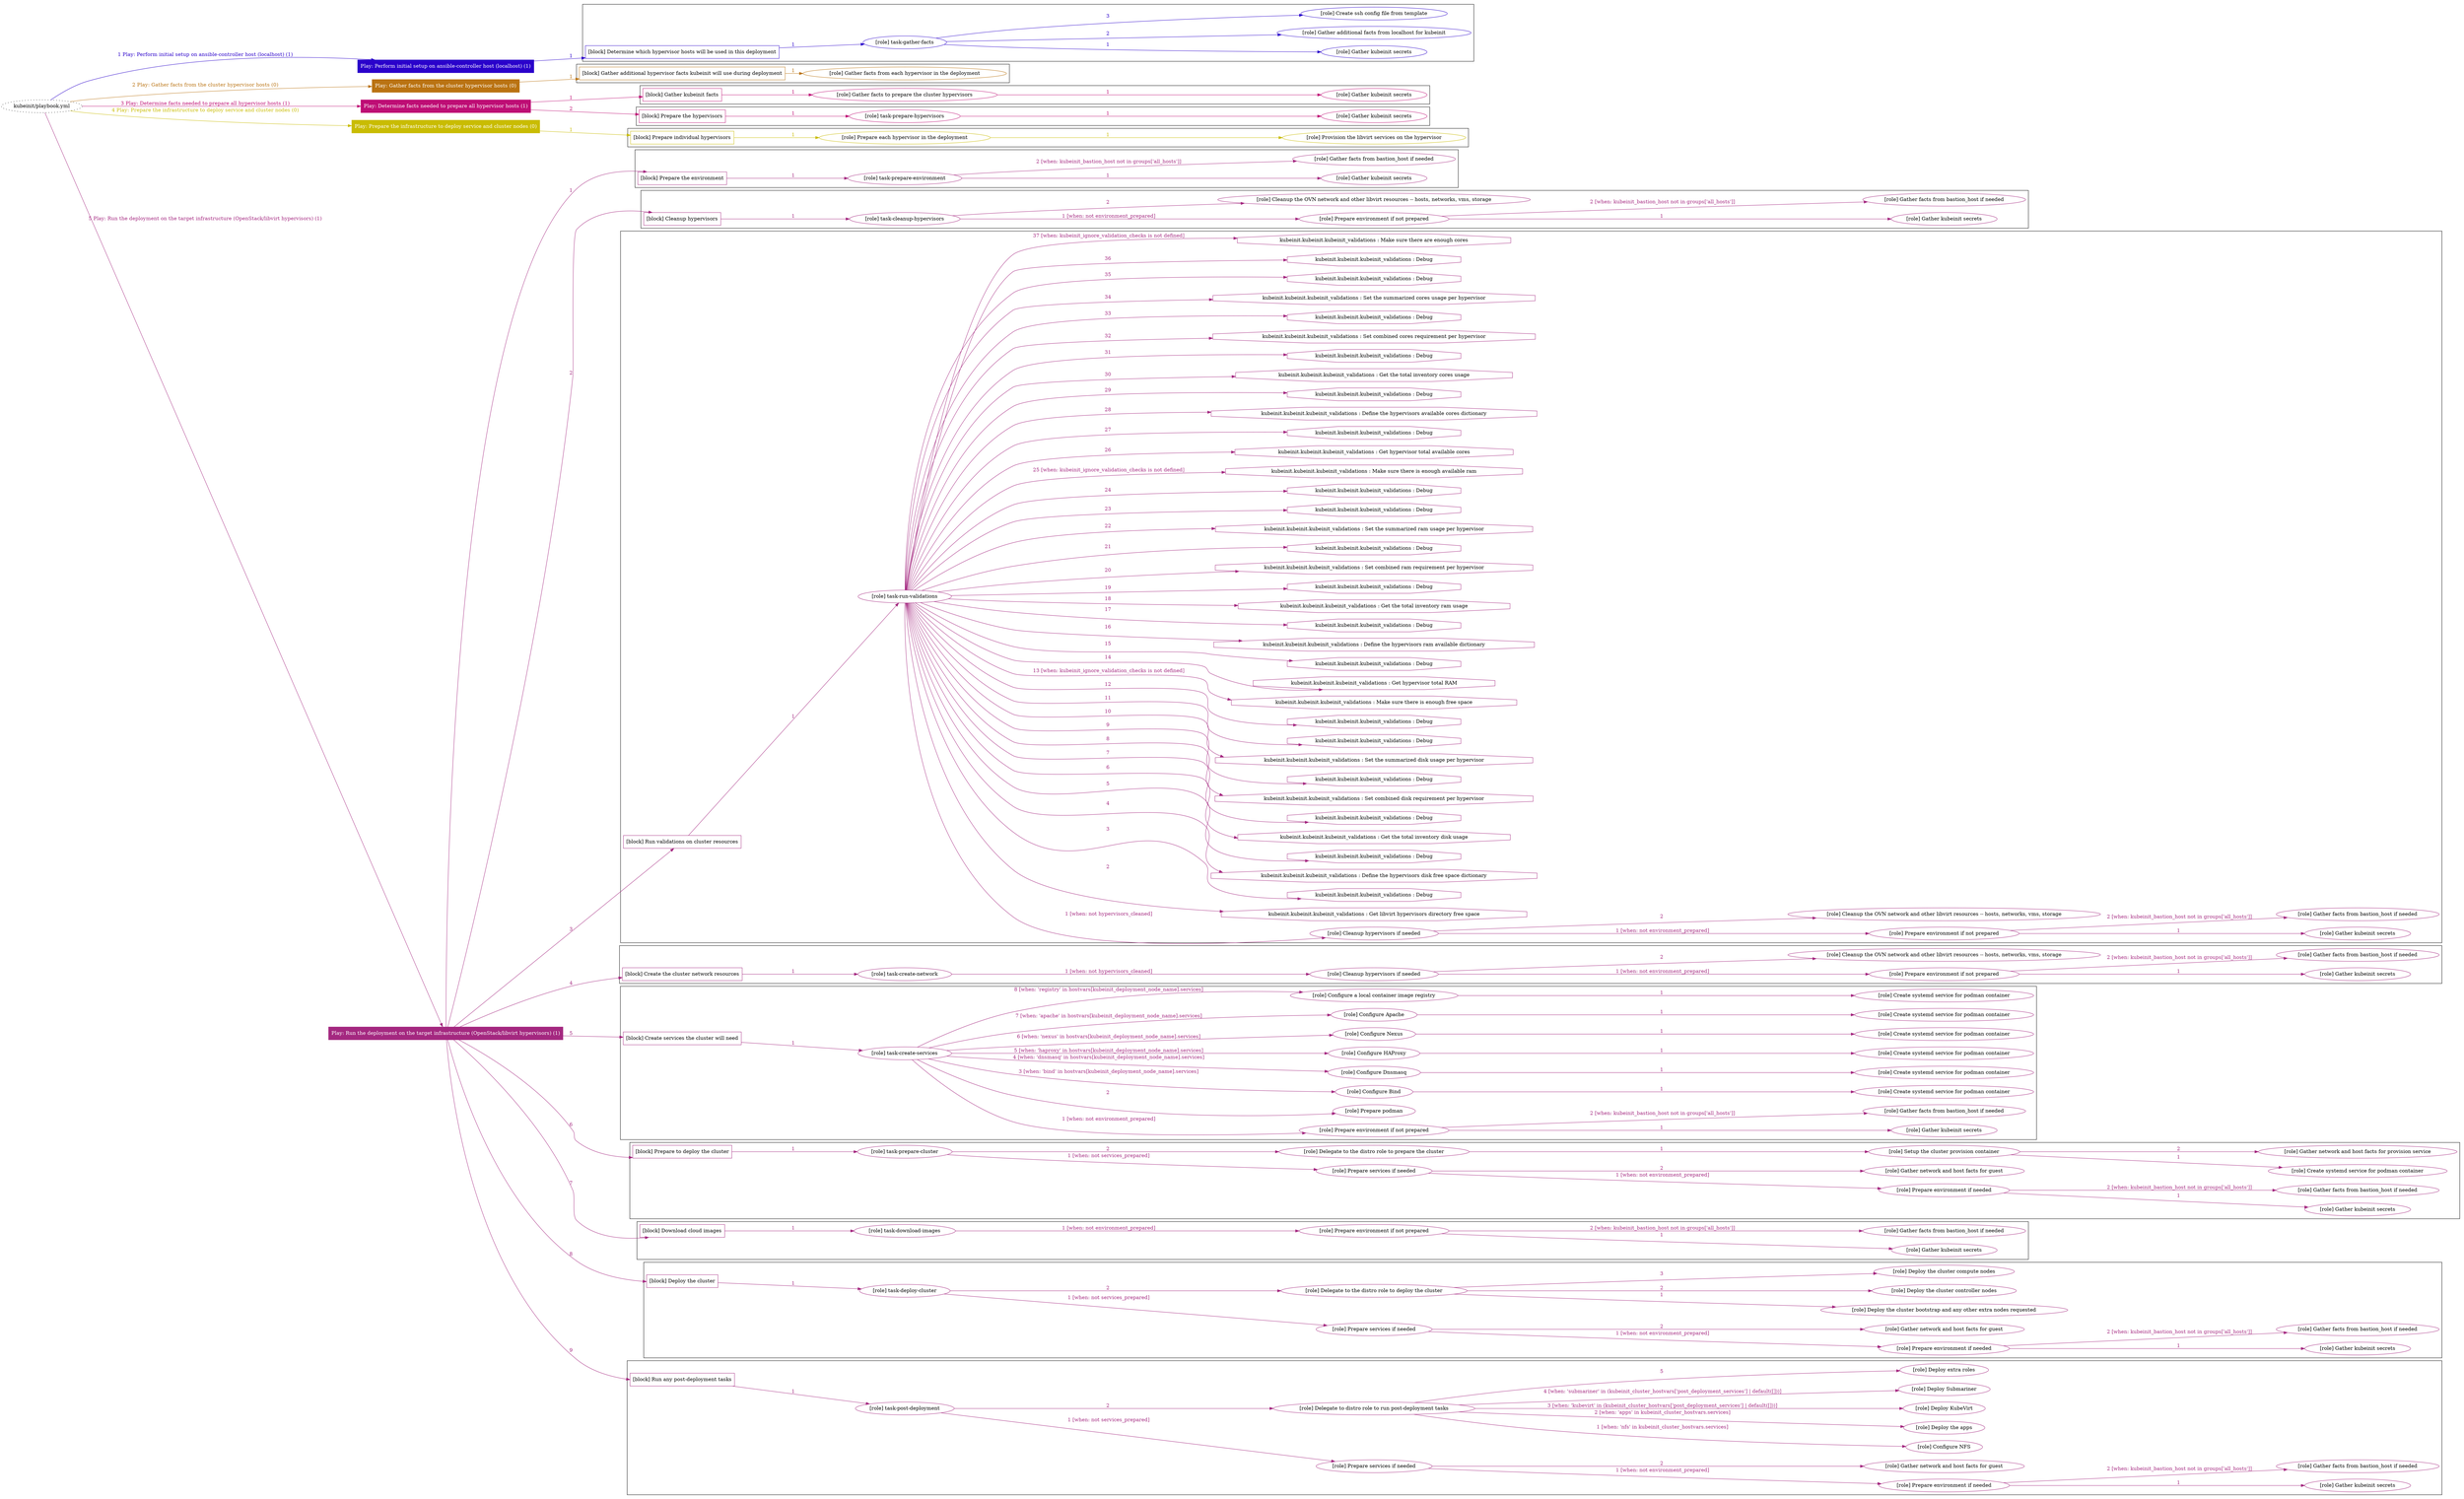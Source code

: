 digraph {
	graph [concentrate=true ordering=in rankdir=LR ratio=fill]
	edge [esep=5 sep=10]
	"kubeinit/playbook.yml" [URL="/home/runner/work/kubeinit/kubeinit/kubeinit/playbook.yml" id=playbook_475530a4 style=dotted]
	"kubeinit/playbook.yml" -> play_f5f027dd [label="1 Play: Perform initial setup on ansible-controller host (localhost) (1)" color="#2a01cb" fontcolor="#2a01cb" id=edge_play_f5f027dd labeltooltip="1 Play: Perform initial setup on ansible-controller host (localhost) (1)" tooltip="1 Play: Perform initial setup on ansible-controller host (localhost) (1)"]
	subgraph "Play: Perform initial setup on ansible-controller host (localhost) (1)" {
		play_f5f027dd [label="Play: Perform initial setup on ansible-controller host (localhost) (1)" URL="/home/runner/work/kubeinit/kubeinit/kubeinit/playbook.yml" color="#2a01cb" fontcolor="#ffffff" id=play_f5f027dd shape=box style=filled tooltip=localhost]
		play_f5f027dd -> block_0cfecca9 [label=1 color="#2a01cb" fontcolor="#2a01cb" id=edge_block_0cfecca9 labeltooltip=1 tooltip=1]
		subgraph cluster_block_0cfecca9 {
			block_0cfecca9 [label="[block] Determine which hypervisor hosts will be used in this deployment" URL="/home/runner/work/kubeinit/kubeinit/kubeinit/playbook.yml" color="#2a01cb" id=block_0cfecca9 labeltooltip="Determine which hypervisor hosts will be used in this deployment" shape=box tooltip="Determine which hypervisor hosts will be used in this deployment"]
			block_0cfecca9 -> role_c14ee2c4 [label="1 " color="#2a01cb" fontcolor="#2a01cb" id=edge_role_c14ee2c4 labeltooltip="1 " tooltip="1 "]
			subgraph "task-gather-facts" {
				role_c14ee2c4 [label="[role] task-gather-facts" URL="/home/runner/work/kubeinit/kubeinit/kubeinit/playbook.yml" color="#2a01cb" id=role_c14ee2c4 tooltip="task-gather-facts"]
				role_c14ee2c4 -> role_c7492cd0 [label="1 " color="#2a01cb" fontcolor="#2a01cb" id=edge_role_c7492cd0 labeltooltip="1 " tooltip="1 "]
				subgraph "Gather kubeinit secrets" {
					role_c7492cd0 [label="[role] Gather kubeinit secrets" URL="/home/runner/.ansible/collections/ansible_collections/kubeinit/kubeinit/roles/kubeinit_prepare/tasks/build_hypervisors_group.yml" color="#2a01cb" id=role_c7492cd0 tooltip="Gather kubeinit secrets"]
				}
				role_c14ee2c4 -> role_8912bbbb [label="2 " color="#2a01cb" fontcolor="#2a01cb" id=edge_role_8912bbbb labeltooltip="2 " tooltip="2 "]
				subgraph "Gather additional facts from localhost for kubeinit" {
					role_8912bbbb [label="[role] Gather additional facts from localhost for kubeinit" URL="/home/runner/.ansible/collections/ansible_collections/kubeinit/kubeinit/roles/kubeinit_prepare/tasks/build_hypervisors_group.yml" color="#2a01cb" id=role_8912bbbb tooltip="Gather additional facts from localhost for kubeinit"]
				}
				role_c14ee2c4 -> role_2a782912 [label="3 " color="#2a01cb" fontcolor="#2a01cb" id=edge_role_2a782912 labeltooltip="3 " tooltip="3 "]
				subgraph "Create ssh config file from template" {
					role_2a782912 [label="[role] Create ssh config file from template" URL="/home/runner/.ansible/collections/ansible_collections/kubeinit/kubeinit/roles/kubeinit_prepare/tasks/build_hypervisors_group.yml" color="#2a01cb" id=role_2a782912 tooltip="Create ssh config file from template"]
				}
			}
		}
	}
	"kubeinit/playbook.yml" -> play_1f0fdb8a [label="2 Play: Gather facts from the cluster hypervisor hosts (0)" color="#ba7312" fontcolor="#ba7312" id=edge_play_1f0fdb8a labeltooltip="2 Play: Gather facts from the cluster hypervisor hosts (0)" tooltip="2 Play: Gather facts from the cluster hypervisor hosts (0)"]
	subgraph "Play: Gather facts from the cluster hypervisor hosts (0)" {
		play_1f0fdb8a [label="Play: Gather facts from the cluster hypervisor hosts (0)" URL="/home/runner/work/kubeinit/kubeinit/kubeinit/playbook.yml" color="#ba7312" fontcolor="#ffffff" id=play_1f0fdb8a shape=box style=filled tooltip="Play: Gather facts from the cluster hypervisor hosts (0)"]
		play_1f0fdb8a -> block_da588570 [label=1 color="#ba7312" fontcolor="#ba7312" id=edge_block_da588570 labeltooltip=1 tooltip=1]
		subgraph cluster_block_da588570 {
			block_da588570 [label="[block] Gather additional hypervisor facts kubeinit will use during deployment" URL="/home/runner/work/kubeinit/kubeinit/kubeinit/playbook.yml" color="#ba7312" id=block_da588570 labeltooltip="Gather additional hypervisor facts kubeinit will use during deployment" shape=box tooltip="Gather additional hypervisor facts kubeinit will use during deployment"]
			block_da588570 -> role_1e561b86 [label="1 " color="#ba7312" fontcolor="#ba7312" id=edge_role_1e561b86 labeltooltip="1 " tooltip="1 "]
			subgraph "Gather facts from each hypervisor in the deployment" {
				role_1e561b86 [label="[role] Gather facts from each hypervisor in the deployment" URL="/home/runner/work/kubeinit/kubeinit/kubeinit/playbook.yml" color="#ba7312" id=role_1e561b86 tooltip="Gather facts from each hypervisor in the deployment"]
			}
		}
	}
	"kubeinit/playbook.yml" -> play_d90f0e8f [label="3 Play: Determine facts needed to prepare all hypervisor hosts (1)" color="#be0e75" fontcolor="#be0e75" id=edge_play_d90f0e8f labeltooltip="3 Play: Determine facts needed to prepare all hypervisor hosts (1)" tooltip="3 Play: Determine facts needed to prepare all hypervisor hosts (1)"]
	subgraph "Play: Determine facts needed to prepare all hypervisor hosts (1)" {
		play_d90f0e8f [label="Play: Determine facts needed to prepare all hypervisor hosts (1)" URL="/home/runner/work/kubeinit/kubeinit/kubeinit/playbook.yml" color="#be0e75" fontcolor="#ffffff" id=play_d90f0e8f shape=box style=filled tooltip=localhost]
		play_d90f0e8f -> block_6c5c4211 [label=1 color="#be0e75" fontcolor="#be0e75" id=edge_block_6c5c4211 labeltooltip=1 tooltip=1]
		subgraph cluster_block_6c5c4211 {
			block_6c5c4211 [label="[block] Gather kubeinit facts" URL="/home/runner/work/kubeinit/kubeinit/kubeinit/playbook.yml" color="#be0e75" id=block_6c5c4211 labeltooltip="Gather kubeinit facts" shape=box tooltip="Gather kubeinit facts"]
			block_6c5c4211 -> role_fec03e70 [label="1 " color="#be0e75" fontcolor="#be0e75" id=edge_role_fec03e70 labeltooltip="1 " tooltip="1 "]
			subgraph "Gather facts to prepare the cluster hypervisors" {
				role_fec03e70 [label="[role] Gather facts to prepare the cluster hypervisors" URL="/home/runner/work/kubeinit/kubeinit/kubeinit/playbook.yml" color="#be0e75" id=role_fec03e70 tooltip="Gather facts to prepare the cluster hypervisors"]
				role_fec03e70 -> role_0e5e9cdb [label="1 " color="#be0e75" fontcolor="#be0e75" id=edge_role_0e5e9cdb labeltooltip="1 " tooltip="1 "]
				subgraph "Gather kubeinit secrets" {
					role_0e5e9cdb [label="[role] Gather kubeinit secrets" URL="/home/runner/.ansible/collections/ansible_collections/kubeinit/kubeinit/roles/kubeinit_prepare/tasks/gather_kubeinit_facts.yml" color="#be0e75" id=role_0e5e9cdb tooltip="Gather kubeinit secrets"]
				}
			}
		}
		play_d90f0e8f -> block_7e8a3c1e [label=2 color="#be0e75" fontcolor="#be0e75" id=edge_block_7e8a3c1e labeltooltip=2 tooltip=2]
		subgraph cluster_block_7e8a3c1e {
			block_7e8a3c1e [label="[block] Prepare the hypervisors" URL="/home/runner/work/kubeinit/kubeinit/kubeinit/playbook.yml" color="#be0e75" id=block_7e8a3c1e labeltooltip="Prepare the hypervisors" shape=box tooltip="Prepare the hypervisors"]
			block_7e8a3c1e -> role_598635c0 [label="1 " color="#be0e75" fontcolor="#be0e75" id=edge_role_598635c0 labeltooltip="1 " tooltip="1 "]
			subgraph "task-prepare-hypervisors" {
				role_598635c0 [label="[role] task-prepare-hypervisors" URL="/home/runner/work/kubeinit/kubeinit/kubeinit/playbook.yml" color="#be0e75" id=role_598635c0 tooltip="task-prepare-hypervisors"]
				role_598635c0 -> role_215734f7 [label="1 " color="#be0e75" fontcolor="#be0e75" id=edge_role_215734f7 labeltooltip="1 " tooltip="1 "]
				subgraph "Gather kubeinit secrets" {
					role_215734f7 [label="[role] Gather kubeinit secrets" URL="/home/runner/.ansible/collections/ansible_collections/kubeinit/kubeinit/roles/kubeinit_prepare/tasks/gather_kubeinit_facts.yml" color="#be0e75" id=role_215734f7 tooltip="Gather kubeinit secrets"]
				}
			}
		}
	}
	"kubeinit/playbook.yml" -> play_932ccb3c [label="4 Play: Prepare the infrastructure to deploy service and cluster nodes (0)" color="#c9bc03" fontcolor="#c9bc03" id=edge_play_932ccb3c labeltooltip="4 Play: Prepare the infrastructure to deploy service and cluster nodes (0)" tooltip="4 Play: Prepare the infrastructure to deploy service and cluster nodes (0)"]
	subgraph "Play: Prepare the infrastructure to deploy service and cluster nodes (0)" {
		play_932ccb3c [label="Play: Prepare the infrastructure to deploy service and cluster nodes (0)" URL="/home/runner/work/kubeinit/kubeinit/kubeinit/playbook.yml" color="#c9bc03" fontcolor="#ffffff" id=play_932ccb3c shape=box style=filled tooltip="Play: Prepare the infrastructure to deploy service and cluster nodes (0)"]
		play_932ccb3c -> block_3ac30ee3 [label=1 color="#c9bc03" fontcolor="#c9bc03" id=edge_block_3ac30ee3 labeltooltip=1 tooltip=1]
		subgraph cluster_block_3ac30ee3 {
			block_3ac30ee3 [label="[block] Prepare individual hypervisors" URL="/home/runner/work/kubeinit/kubeinit/kubeinit/playbook.yml" color="#c9bc03" id=block_3ac30ee3 labeltooltip="Prepare individual hypervisors" shape=box tooltip="Prepare individual hypervisors"]
			block_3ac30ee3 -> role_993378ed [label="1 " color="#c9bc03" fontcolor="#c9bc03" id=edge_role_993378ed labeltooltip="1 " tooltip="1 "]
			subgraph "Prepare each hypervisor in the deployment" {
				role_993378ed [label="[role] Prepare each hypervisor in the deployment" URL="/home/runner/work/kubeinit/kubeinit/kubeinit/playbook.yml" color="#c9bc03" id=role_993378ed tooltip="Prepare each hypervisor in the deployment"]
				role_993378ed -> role_4e08a11d [label="1 " color="#c9bc03" fontcolor="#c9bc03" id=edge_role_4e08a11d labeltooltip="1 " tooltip="1 "]
				subgraph "Provision the libvirt services on the hypervisor" {
					role_4e08a11d [label="[role] Provision the libvirt services on the hypervisor" URL="/home/runner/.ansible/collections/ansible_collections/kubeinit/kubeinit/roles/kubeinit_prepare/tasks/prepare_hypervisor.yml" color="#c9bc03" id=role_4e08a11d tooltip="Provision the libvirt services on the hypervisor"]
				}
			}
		}
	}
	"kubeinit/playbook.yml" -> play_3549000b [label="5 Play: Run the deployment on the target infrastructure (OpenStack/libvirt hypervisors) (1)" color="#a42880" fontcolor="#a42880" id=edge_play_3549000b labeltooltip="5 Play: Run the deployment on the target infrastructure (OpenStack/libvirt hypervisors) (1)" tooltip="5 Play: Run the deployment on the target infrastructure (OpenStack/libvirt hypervisors) (1)"]
	subgraph "Play: Run the deployment on the target infrastructure (OpenStack/libvirt hypervisors) (1)" {
		play_3549000b [label="Play: Run the deployment on the target infrastructure (OpenStack/libvirt hypervisors) (1)" URL="/home/runner/work/kubeinit/kubeinit/kubeinit/playbook.yml" color="#a42880" fontcolor="#ffffff" id=play_3549000b shape=box style=filled tooltip=localhost]
		play_3549000b -> block_e09d903a [label=1 color="#a42880" fontcolor="#a42880" id=edge_block_e09d903a labeltooltip=1 tooltip=1]
		subgraph cluster_block_e09d903a {
			block_e09d903a [label="[block] Prepare the environment" URL="/home/runner/work/kubeinit/kubeinit/kubeinit/playbook.yml" color="#a42880" id=block_e09d903a labeltooltip="Prepare the environment" shape=box tooltip="Prepare the environment"]
			block_e09d903a -> role_9263c215 [label="1 " color="#a42880" fontcolor="#a42880" id=edge_role_9263c215 labeltooltip="1 " tooltip="1 "]
			subgraph "task-prepare-environment" {
				role_9263c215 [label="[role] task-prepare-environment" URL="/home/runner/work/kubeinit/kubeinit/kubeinit/playbook.yml" color="#a42880" id=role_9263c215 tooltip="task-prepare-environment"]
				role_9263c215 -> role_ec7df573 [label="1 " color="#a42880" fontcolor="#a42880" id=edge_role_ec7df573 labeltooltip="1 " tooltip="1 "]
				subgraph "Gather kubeinit secrets" {
					role_ec7df573 [label="[role] Gather kubeinit secrets" URL="/home/runner/.ansible/collections/ansible_collections/kubeinit/kubeinit/roles/kubeinit_prepare/tasks/gather_kubeinit_facts.yml" color="#a42880" id=role_ec7df573 tooltip="Gather kubeinit secrets"]
				}
				role_9263c215 -> role_dcd6c40b [label="2 [when: kubeinit_bastion_host not in groups['all_hosts']]" color="#a42880" fontcolor="#a42880" id=edge_role_dcd6c40b labeltooltip="2 [when: kubeinit_bastion_host not in groups['all_hosts']]" tooltip="2 [when: kubeinit_bastion_host not in groups['all_hosts']]"]
				subgraph "Gather facts from bastion_host if needed" {
					role_dcd6c40b [label="[role] Gather facts from bastion_host if needed" URL="/home/runner/.ansible/collections/ansible_collections/kubeinit/kubeinit/roles/kubeinit_prepare/tasks/main.yml" color="#a42880" id=role_dcd6c40b tooltip="Gather facts from bastion_host if needed"]
				}
			}
		}
		play_3549000b -> block_2b9129a7 [label=2 color="#a42880" fontcolor="#a42880" id=edge_block_2b9129a7 labeltooltip=2 tooltip=2]
		subgraph cluster_block_2b9129a7 {
			block_2b9129a7 [label="[block] Cleanup hypervisors" URL="/home/runner/work/kubeinit/kubeinit/kubeinit/playbook.yml" color="#a42880" id=block_2b9129a7 labeltooltip="Cleanup hypervisors" shape=box tooltip="Cleanup hypervisors"]
			block_2b9129a7 -> role_e05f4991 [label="1 " color="#a42880" fontcolor="#a42880" id=edge_role_e05f4991 labeltooltip="1 " tooltip="1 "]
			subgraph "task-cleanup-hypervisors" {
				role_e05f4991 [label="[role] task-cleanup-hypervisors" URL="/home/runner/work/kubeinit/kubeinit/kubeinit/playbook.yml" color="#a42880" id=role_e05f4991 tooltip="task-cleanup-hypervisors"]
				role_e05f4991 -> role_0fdb670e [label="1 [when: not environment_prepared]" color="#a42880" fontcolor="#a42880" id=edge_role_0fdb670e labeltooltip="1 [when: not environment_prepared]" tooltip="1 [when: not environment_prepared]"]
				subgraph "Prepare environment if not prepared" {
					role_0fdb670e [label="[role] Prepare environment if not prepared" URL="/home/runner/.ansible/collections/ansible_collections/kubeinit/kubeinit/roles/kubeinit_libvirt/tasks/cleanup_hypervisors.yml" color="#a42880" id=role_0fdb670e tooltip="Prepare environment if not prepared"]
					role_0fdb670e -> role_287320ee [label="1 " color="#a42880" fontcolor="#a42880" id=edge_role_287320ee labeltooltip="1 " tooltip="1 "]
					subgraph "Gather kubeinit secrets" {
						role_287320ee [label="[role] Gather kubeinit secrets" URL="/home/runner/.ansible/collections/ansible_collections/kubeinit/kubeinit/roles/kubeinit_prepare/tasks/gather_kubeinit_facts.yml" color="#a42880" id=role_287320ee tooltip="Gather kubeinit secrets"]
					}
					role_0fdb670e -> role_8b9ca61c [label="2 [when: kubeinit_bastion_host not in groups['all_hosts']]" color="#a42880" fontcolor="#a42880" id=edge_role_8b9ca61c labeltooltip="2 [when: kubeinit_bastion_host not in groups['all_hosts']]" tooltip="2 [when: kubeinit_bastion_host not in groups['all_hosts']]"]
					subgraph "Gather facts from bastion_host if needed" {
						role_8b9ca61c [label="[role] Gather facts from bastion_host if needed" URL="/home/runner/.ansible/collections/ansible_collections/kubeinit/kubeinit/roles/kubeinit_prepare/tasks/main.yml" color="#a42880" id=role_8b9ca61c tooltip="Gather facts from bastion_host if needed"]
					}
				}
				role_e05f4991 -> role_e7352800 [label="2 " color="#a42880" fontcolor="#a42880" id=edge_role_e7352800 labeltooltip="2 " tooltip="2 "]
				subgraph "Cleanup the OVN network and other libvirt resources -- hosts, networks, vms, storage" {
					role_e7352800 [label="[role] Cleanup the OVN network and other libvirt resources -- hosts, networks, vms, storage" URL="/home/runner/.ansible/collections/ansible_collections/kubeinit/kubeinit/roles/kubeinit_libvirt/tasks/cleanup_hypervisors.yml" color="#a42880" id=role_e7352800 tooltip="Cleanup the OVN network and other libvirt resources -- hosts, networks, vms, storage"]
				}
			}
		}
		play_3549000b -> block_c63ea768 [label=3 color="#a42880" fontcolor="#a42880" id=edge_block_c63ea768 labeltooltip=3 tooltip=3]
		subgraph cluster_block_c63ea768 {
			block_c63ea768 [label="[block] Run validations on cluster resources" URL="/home/runner/work/kubeinit/kubeinit/kubeinit/playbook.yml" color="#a42880" id=block_c63ea768 labeltooltip="Run validations on cluster resources" shape=box tooltip="Run validations on cluster resources"]
			block_c63ea768 -> role_441802a7 [label="1 " color="#a42880" fontcolor="#a42880" id=edge_role_441802a7 labeltooltip="1 " tooltip="1 "]
			subgraph "task-run-validations" {
				role_441802a7 [label="[role] task-run-validations" URL="/home/runner/work/kubeinit/kubeinit/kubeinit/playbook.yml" color="#a42880" id=role_441802a7 tooltip="task-run-validations"]
				role_441802a7 -> role_5b5a4e46 [label="1 [when: not hypervisors_cleaned]" color="#a42880" fontcolor="#a42880" id=edge_role_5b5a4e46 labeltooltip="1 [when: not hypervisors_cleaned]" tooltip="1 [when: not hypervisors_cleaned]"]
				subgraph "Cleanup hypervisors if needed" {
					role_5b5a4e46 [label="[role] Cleanup hypervisors if needed" URL="/home/runner/.ansible/collections/ansible_collections/kubeinit/kubeinit/roles/kubeinit_validations/tasks/main.yml" color="#a42880" id=role_5b5a4e46 tooltip="Cleanup hypervisors if needed"]
					role_5b5a4e46 -> role_115c2469 [label="1 [when: not environment_prepared]" color="#a42880" fontcolor="#a42880" id=edge_role_115c2469 labeltooltip="1 [when: not environment_prepared]" tooltip="1 [when: not environment_prepared]"]
					subgraph "Prepare environment if not prepared" {
						role_115c2469 [label="[role] Prepare environment if not prepared" URL="/home/runner/.ansible/collections/ansible_collections/kubeinit/kubeinit/roles/kubeinit_libvirt/tasks/cleanup_hypervisors.yml" color="#a42880" id=role_115c2469 tooltip="Prepare environment if not prepared"]
						role_115c2469 -> role_c086f942 [label="1 " color="#a42880" fontcolor="#a42880" id=edge_role_c086f942 labeltooltip="1 " tooltip="1 "]
						subgraph "Gather kubeinit secrets" {
							role_c086f942 [label="[role] Gather kubeinit secrets" URL="/home/runner/.ansible/collections/ansible_collections/kubeinit/kubeinit/roles/kubeinit_prepare/tasks/gather_kubeinit_facts.yml" color="#a42880" id=role_c086f942 tooltip="Gather kubeinit secrets"]
						}
						role_115c2469 -> role_c4a47821 [label="2 [when: kubeinit_bastion_host not in groups['all_hosts']]" color="#a42880" fontcolor="#a42880" id=edge_role_c4a47821 labeltooltip="2 [when: kubeinit_bastion_host not in groups['all_hosts']]" tooltip="2 [when: kubeinit_bastion_host not in groups['all_hosts']]"]
						subgraph "Gather facts from bastion_host if needed" {
							role_c4a47821 [label="[role] Gather facts from bastion_host if needed" URL="/home/runner/.ansible/collections/ansible_collections/kubeinit/kubeinit/roles/kubeinit_prepare/tasks/main.yml" color="#a42880" id=role_c4a47821 tooltip="Gather facts from bastion_host if needed"]
						}
					}
					role_5b5a4e46 -> role_e9accde4 [label="2 " color="#a42880" fontcolor="#a42880" id=edge_role_e9accde4 labeltooltip="2 " tooltip="2 "]
					subgraph "Cleanup the OVN network and other libvirt resources -- hosts, networks, vms, storage" {
						role_e9accde4 [label="[role] Cleanup the OVN network and other libvirt resources -- hosts, networks, vms, storage" URL="/home/runner/.ansible/collections/ansible_collections/kubeinit/kubeinit/roles/kubeinit_libvirt/tasks/cleanup_hypervisors.yml" color="#a42880" id=role_e9accde4 tooltip="Cleanup the OVN network and other libvirt resources -- hosts, networks, vms, storage"]
					}
				}
				task_cb0b2f5f [label="kubeinit.kubeinit.kubeinit_validations : Get libvirt hypervisors directory free space" URL="/home/runner/.ansible/collections/ansible_collections/kubeinit/kubeinit/roles/kubeinit_validations/tasks/10_libvirt_free_space.yml" color="#a42880" id=task_cb0b2f5f shape=octagon tooltip="kubeinit.kubeinit.kubeinit_validations : Get libvirt hypervisors directory free space"]
				role_441802a7 -> task_cb0b2f5f [label="2 " color="#a42880" fontcolor="#a42880" id=edge_task_cb0b2f5f labeltooltip="2 " tooltip="2 "]
				task_57532878 [label="kubeinit.kubeinit.kubeinit_validations : Debug" URL="/home/runner/.ansible/collections/ansible_collections/kubeinit/kubeinit/roles/kubeinit_validations/tasks/10_libvirt_free_space.yml" color="#a42880" id=task_57532878 shape=octagon tooltip="kubeinit.kubeinit.kubeinit_validations : Debug"]
				role_441802a7 -> task_57532878 [label="3 " color="#a42880" fontcolor="#a42880" id=edge_task_57532878 labeltooltip="3 " tooltip="3 "]
				task_b0310f3a [label="kubeinit.kubeinit.kubeinit_validations : Define the hypervisors disk free space dictionary" URL="/home/runner/.ansible/collections/ansible_collections/kubeinit/kubeinit/roles/kubeinit_validations/tasks/10_libvirt_free_space.yml" color="#a42880" id=task_b0310f3a shape=octagon tooltip="kubeinit.kubeinit.kubeinit_validations : Define the hypervisors disk free space dictionary"]
				role_441802a7 -> task_b0310f3a [label="4 " color="#a42880" fontcolor="#a42880" id=edge_task_b0310f3a labeltooltip="4 " tooltip="4 "]
				task_4d31aab9 [label="kubeinit.kubeinit.kubeinit_validations : Debug" URL="/home/runner/.ansible/collections/ansible_collections/kubeinit/kubeinit/roles/kubeinit_validations/tasks/10_libvirt_free_space.yml" color="#a42880" id=task_4d31aab9 shape=octagon tooltip="kubeinit.kubeinit.kubeinit_validations : Debug"]
				role_441802a7 -> task_4d31aab9 [label="5 " color="#a42880" fontcolor="#a42880" id=edge_task_4d31aab9 labeltooltip="5 " tooltip="5 "]
				task_91a55e4c [label="kubeinit.kubeinit.kubeinit_validations : Get the total inventory disk usage" URL="/home/runner/.ansible/collections/ansible_collections/kubeinit/kubeinit/roles/kubeinit_validations/tasks/10_libvirt_free_space.yml" color="#a42880" id=task_91a55e4c shape=octagon tooltip="kubeinit.kubeinit.kubeinit_validations : Get the total inventory disk usage"]
				role_441802a7 -> task_91a55e4c [label="6 " color="#a42880" fontcolor="#a42880" id=edge_task_91a55e4c labeltooltip="6 " tooltip="6 "]
				task_6d269e98 [label="kubeinit.kubeinit.kubeinit_validations : Debug" URL="/home/runner/.ansible/collections/ansible_collections/kubeinit/kubeinit/roles/kubeinit_validations/tasks/10_libvirt_free_space.yml" color="#a42880" id=task_6d269e98 shape=octagon tooltip="kubeinit.kubeinit.kubeinit_validations : Debug"]
				role_441802a7 -> task_6d269e98 [label="7 " color="#a42880" fontcolor="#a42880" id=edge_task_6d269e98 labeltooltip="7 " tooltip="7 "]
				task_3ca8624e [label="kubeinit.kubeinit.kubeinit_validations : Set combined disk requirement per hypervisor" URL="/home/runner/.ansible/collections/ansible_collections/kubeinit/kubeinit/roles/kubeinit_validations/tasks/10_libvirt_free_space.yml" color="#a42880" id=task_3ca8624e shape=octagon tooltip="kubeinit.kubeinit.kubeinit_validations : Set combined disk requirement per hypervisor"]
				role_441802a7 -> task_3ca8624e [label="8 " color="#a42880" fontcolor="#a42880" id=edge_task_3ca8624e labeltooltip="8 " tooltip="8 "]
				task_f0ceb8ed [label="kubeinit.kubeinit.kubeinit_validations : Debug" URL="/home/runner/.ansible/collections/ansible_collections/kubeinit/kubeinit/roles/kubeinit_validations/tasks/10_libvirt_free_space.yml" color="#a42880" id=task_f0ceb8ed shape=octagon tooltip="kubeinit.kubeinit.kubeinit_validations : Debug"]
				role_441802a7 -> task_f0ceb8ed [label="9 " color="#a42880" fontcolor="#a42880" id=edge_task_f0ceb8ed labeltooltip="9 " tooltip="9 "]
				task_e7bf5b19 [label="kubeinit.kubeinit.kubeinit_validations : Set the summarized disk usage per hypervisor" URL="/home/runner/.ansible/collections/ansible_collections/kubeinit/kubeinit/roles/kubeinit_validations/tasks/10_libvirt_free_space.yml" color="#a42880" id=task_e7bf5b19 shape=octagon tooltip="kubeinit.kubeinit.kubeinit_validations : Set the summarized disk usage per hypervisor"]
				role_441802a7 -> task_e7bf5b19 [label="10 " color="#a42880" fontcolor="#a42880" id=edge_task_e7bf5b19 labeltooltip="10 " tooltip="10 "]
				task_d1049449 [label="kubeinit.kubeinit.kubeinit_validations : Debug" URL="/home/runner/.ansible/collections/ansible_collections/kubeinit/kubeinit/roles/kubeinit_validations/tasks/10_libvirt_free_space.yml" color="#a42880" id=task_d1049449 shape=octagon tooltip="kubeinit.kubeinit.kubeinit_validations : Debug"]
				role_441802a7 -> task_d1049449 [label="11 " color="#a42880" fontcolor="#a42880" id=edge_task_d1049449 labeltooltip="11 " tooltip="11 "]
				task_baaebedc [label="kubeinit.kubeinit.kubeinit_validations : Debug" URL="/home/runner/.ansible/collections/ansible_collections/kubeinit/kubeinit/roles/kubeinit_validations/tasks/10_libvirt_free_space.yml" color="#a42880" id=task_baaebedc shape=octagon tooltip="kubeinit.kubeinit.kubeinit_validations : Debug"]
				role_441802a7 -> task_baaebedc [label="12 " color="#a42880" fontcolor="#a42880" id=edge_task_baaebedc labeltooltip="12 " tooltip="12 "]
				task_391292e4 [label="kubeinit.kubeinit.kubeinit_validations : Make sure there is enough free space" URL="/home/runner/.ansible/collections/ansible_collections/kubeinit/kubeinit/roles/kubeinit_validations/tasks/10_libvirt_free_space.yml" color="#a42880" id=task_391292e4 shape=octagon tooltip="kubeinit.kubeinit.kubeinit_validations : Make sure there is enough free space"]
				role_441802a7 -> task_391292e4 [label="13 [when: kubeinit_ignore_validation_checks is not defined]" color="#a42880" fontcolor="#a42880" id=edge_task_391292e4 labeltooltip="13 [when: kubeinit_ignore_validation_checks is not defined]" tooltip="13 [when: kubeinit_ignore_validation_checks is not defined]"]
				task_0c5ad6b1 [label="kubeinit.kubeinit.kubeinit_validations : Get hypervisor total RAM" URL="/home/runner/.ansible/collections/ansible_collections/kubeinit/kubeinit/roles/kubeinit_validations/tasks/20_libvirt_available_ram.yml" color="#a42880" id=task_0c5ad6b1 shape=octagon tooltip="kubeinit.kubeinit.kubeinit_validations : Get hypervisor total RAM"]
				role_441802a7 -> task_0c5ad6b1 [label="14 " color="#a42880" fontcolor="#a42880" id=edge_task_0c5ad6b1 labeltooltip="14 " tooltip="14 "]
				task_3a09dfd4 [label="kubeinit.kubeinit.kubeinit_validations : Debug" URL="/home/runner/.ansible/collections/ansible_collections/kubeinit/kubeinit/roles/kubeinit_validations/tasks/20_libvirt_available_ram.yml" color="#a42880" id=task_3a09dfd4 shape=octagon tooltip="kubeinit.kubeinit.kubeinit_validations : Debug"]
				role_441802a7 -> task_3a09dfd4 [label="15 " color="#a42880" fontcolor="#a42880" id=edge_task_3a09dfd4 labeltooltip="15 " tooltip="15 "]
				task_528c8d5d [label="kubeinit.kubeinit.kubeinit_validations : Define the hypervisors ram available dictionary" URL="/home/runner/.ansible/collections/ansible_collections/kubeinit/kubeinit/roles/kubeinit_validations/tasks/20_libvirt_available_ram.yml" color="#a42880" id=task_528c8d5d shape=octagon tooltip="kubeinit.kubeinit.kubeinit_validations : Define the hypervisors ram available dictionary"]
				role_441802a7 -> task_528c8d5d [label="16 " color="#a42880" fontcolor="#a42880" id=edge_task_528c8d5d labeltooltip="16 " tooltip="16 "]
				task_ca5b91e2 [label="kubeinit.kubeinit.kubeinit_validations : Debug" URL="/home/runner/.ansible/collections/ansible_collections/kubeinit/kubeinit/roles/kubeinit_validations/tasks/20_libvirt_available_ram.yml" color="#a42880" id=task_ca5b91e2 shape=octagon tooltip="kubeinit.kubeinit.kubeinit_validations : Debug"]
				role_441802a7 -> task_ca5b91e2 [label="17 " color="#a42880" fontcolor="#a42880" id=edge_task_ca5b91e2 labeltooltip="17 " tooltip="17 "]
				task_c745f778 [label="kubeinit.kubeinit.kubeinit_validations : Get the total inventory ram usage" URL="/home/runner/.ansible/collections/ansible_collections/kubeinit/kubeinit/roles/kubeinit_validations/tasks/20_libvirt_available_ram.yml" color="#a42880" id=task_c745f778 shape=octagon tooltip="kubeinit.kubeinit.kubeinit_validations : Get the total inventory ram usage"]
				role_441802a7 -> task_c745f778 [label="18 " color="#a42880" fontcolor="#a42880" id=edge_task_c745f778 labeltooltip="18 " tooltip="18 "]
				task_3b1ef8c0 [label="kubeinit.kubeinit.kubeinit_validations : Debug" URL="/home/runner/.ansible/collections/ansible_collections/kubeinit/kubeinit/roles/kubeinit_validations/tasks/20_libvirt_available_ram.yml" color="#a42880" id=task_3b1ef8c0 shape=octagon tooltip="kubeinit.kubeinit.kubeinit_validations : Debug"]
				role_441802a7 -> task_3b1ef8c0 [label="19 " color="#a42880" fontcolor="#a42880" id=edge_task_3b1ef8c0 labeltooltip="19 " tooltip="19 "]
				task_426e3441 [label="kubeinit.kubeinit.kubeinit_validations : Set combined ram requirement per hypervisor" URL="/home/runner/.ansible/collections/ansible_collections/kubeinit/kubeinit/roles/kubeinit_validations/tasks/20_libvirt_available_ram.yml" color="#a42880" id=task_426e3441 shape=octagon tooltip="kubeinit.kubeinit.kubeinit_validations : Set combined ram requirement per hypervisor"]
				role_441802a7 -> task_426e3441 [label="20 " color="#a42880" fontcolor="#a42880" id=edge_task_426e3441 labeltooltip="20 " tooltip="20 "]
				task_89820756 [label="kubeinit.kubeinit.kubeinit_validations : Debug" URL="/home/runner/.ansible/collections/ansible_collections/kubeinit/kubeinit/roles/kubeinit_validations/tasks/20_libvirt_available_ram.yml" color="#a42880" id=task_89820756 shape=octagon tooltip="kubeinit.kubeinit.kubeinit_validations : Debug"]
				role_441802a7 -> task_89820756 [label="21 " color="#a42880" fontcolor="#a42880" id=edge_task_89820756 labeltooltip="21 " tooltip="21 "]
				task_de31790f [label="kubeinit.kubeinit.kubeinit_validations : Set the summarized ram usage per hypervisor" URL="/home/runner/.ansible/collections/ansible_collections/kubeinit/kubeinit/roles/kubeinit_validations/tasks/20_libvirt_available_ram.yml" color="#a42880" id=task_de31790f shape=octagon tooltip="kubeinit.kubeinit.kubeinit_validations : Set the summarized ram usage per hypervisor"]
				role_441802a7 -> task_de31790f [label="22 " color="#a42880" fontcolor="#a42880" id=edge_task_de31790f labeltooltip="22 " tooltip="22 "]
				task_5a303fa9 [label="kubeinit.kubeinit.kubeinit_validations : Debug" URL="/home/runner/.ansible/collections/ansible_collections/kubeinit/kubeinit/roles/kubeinit_validations/tasks/20_libvirt_available_ram.yml" color="#a42880" id=task_5a303fa9 shape=octagon tooltip="kubeinit.kubeinit.kubeinit_validations : Debug"]
				role_441802a7 -> task_5a303fa9 [label="23 " color="#a42880" fontcolor="#a42880" id=edge_task_5a303fa9 labeltooltip="23 " tooltip="23 "]
				task_8e5891e7 [label="kubeinit.kubeinit.kubeinit_validations : Debug" URL="/home/runner/.ansible/collections/ansible_collections/kubeinit/kubeinit/roles/kubeinit_validations/tasks/20_libvirt_available_ram.yml" color="#a42880" id=task_8e5891e7 shape=octagon tooltip="kubeinit.kubeinit.kubeinit_validations : Debug"]
				role_441802a7 -> task_8e5891e7 [label="24 " color="#a42880" fontcolor="#a42880" id=edge_task_8e5891e7 labeltooltip="24 " tooltip="24 "]
				task_f3aa0d01 [label="kubeinit.kubeinit.kubeinit_validations : Make sure there is enough available ram" URL="/home/runner/.ansible/collections/ansible_collections/kubeinit/kubeinit/roles/kubeinit_validations/tasks/20_libvirt_available_ram.yml" color="#a42880" id=task_f3aa0d01 shape=octagon tooltip="kubeinit.kubeinit.kubeinit_validations : Make sure there is enough available ram"]
				role_441802a7 -> task_f3aa0d01 [label="25 [when: kubeinit_ignore_validation_checks is not defined]" color="#a42880" fontcolor="#a42880" id=edge_task_f3aa0d01 labeltooltip="25 [when: kubeinit_ignore_validation_checks is not defined]" tooltip="25 [when: kubeinit_ignore_validation_checks is not defined]"]
				task_34bc7376 [label="kubeinit.kubeinit.kubeinit_validations : Get hypervisor total available cores" URL="/home/runner/.ansible/collections/ansible_collections/kubeinit/kubeinit/roles/kubeinit_validations/tasks/30_libvirt_check_cpu_cores.yml" color="#a42880" id=task_34bc7376 shape=octagon tooltip="kubeinit.kubeinit.kubeinit_validations : Get hypervisor total available cores"]
				role_441802a7 -> task_34bc7376 [label="26 " color="#a42880" fontcolor="#a42880" id=edge_task_34bc7376 labeltooltip="26 " tooltip="26 "]
				task_2c44b7c5 [label="kubeinit.kubeinit.kubeinit_validations : Debug" URL="/home/runner/.ansible/collections/ansible_collections/kubeinit/kubeinit/roles/kubeinit_validations/tasks/30_libvirt_check_cpu_cores.yml" color="#a42880" id=task_2c44b7c5 shape=octagon tooltip="kubeinit.kubeinit.kubeinit_validations : Debug"]
				role_441802a7 -> task_2c44b7c5 [label="27 " color="#a42880" fontcolor="#a42880" id=edge_task_2c44b7c5 labeltooltip="27 " tooltip="27 "]
				task_2a440ece [label="kubeinit.kubeinit.kubeinit_validations : Define the hypervisors available cores dictionary" URL="/home/runner/.ansible/collections/ansible_collections/kubeinit/kubeinit/roles/kubeinit_validations/tasks/30_libvirt_check_cpu_cores.yml" color="#a42880" id=task_2a440ece shape=octagon tooltip="kubeinit.kubeinit.kubeinit_validations : Define the hypervisors available cores dictionary"]
				role_441802a7 -> task_2a440ece [label="28 " color="#a42880" fontcolor="#a42880" id=edge_task_2a440ece labeltooltip="28 " tooltip="28 "]
				task_489c4192 [label="kubeinit.kubeinit.kubeinit_validations : Debug" URL="/home/runner/.ansible/collections/ansible_collections/kubeinit/kubeinit/roles/kubeinit_validations/tasks/30_libvirt_check_cpu_cores.yml" color="#a42880" id=task_489c4192 shape=octagon tooltip="kubeinit.kubeinit.kubeinit_validations : Debug"]
				role_441802a7 -> task_489c4192 [label="29 " color="#a42880" fontcolor="#a42880" id=edge_task_489c4192 labeltooltip="29 " tooltip="29 "]
				task_75fa37fa [label="kubeinit.kubeinit.kubeinit_validations : Get the total inventory cores usage" URL="/home/runner/.ansible/collections/ansible_collections/kubeinit/kubeinit/roles/kubeinit_validations/tasks/30_libvirt_check_cpu_cores.yml" color="#a42880" id=task_75fa37fa shape=octagon tooltip="kubeinit.kubeinit.kubeinit_validations : Get the total inventory cores usage"]
				role_441802a7 -> task_75fa37fa [label="30 " color="#a42880" fontcolor="#a42880" id=edge_task_75fa37fa labeltooltip="30 " tooltip="30 "]
				task_bd65e9fd [label="kubeinit.kubeinit.kubeinit_validations : Debug" URL="/home/runner/.ansible/collections/ansible_collections/kubeinit/kubeinit/roles/kubeinit_validations/tasks/30_libvirt_check_cpu_cores.yml" color="#a42880" id=task_bd65e9fd shape=octagon tooltip="kubeinit.kubeinit.kubeinit_validations : Debug"]
				role_441802a7 -> task_bd65e9fd [label="31 " color="#a42880" fontcolor="#a42880" id=edge_task_bd65e9fd labeltooltip="31 " tooltip="31 "]
				task_5fce2f58 [label="kubeinit.kubeinit.kubeinit_validations : Set combined cores requirement per hypervisor" URL="/home/runner/.ansible/collections/ansible_collections/kubeinit/kubeinit/roles/kubeinit_validations/tasks/30_libvirt_check_cpu_cores.yml" color="#a42880" id=task_5fce2f58 shape=octagon tooltip="kubeinit.kubeinit.kubeinit_validations : Set combined cores requirement per hypervisor"]
				role_441802a7 -> task_5fce2f58 [label="32 " color="#a42880" fontcolor="#a42880" id=edge_task_5fce2f58 labeltooltip="32 " tooltip="32 "]
				task_b168d890 [label="kubeinit.kubeinit.kubeinit_validations : Debug" URL="/home/runner/.ansible/collections/ansible_collections/kubeinit/kubeinit/roles/kubeinit_validations/tasks/30_libvirt_check_cpu_cores.yml" color="#a42880" id=task_b168d890 shape=octagon tooltip="kubeinit.kubeinit.kubeinit_validations : Debug"]
				role_441802a7 -> task_b168d890 [label="33 " color="#a42880" fontcolor="#a42880" id=edge_task_b168d890 labeltooltip="33 " tooltip="33 "]
				task_f40099e7 [label="kubeinit.kubeinit.kubeinit_validations : Set the summarized cores usage per hypervisor" URL="/home/runner/.ansible/collections/ansible_collections/kubeinit/kubeinit/roles/kubeinit_validations/tasks/30_libvirt_check_cpu_cores.yml" color="#a42880" id=task_f40099e7 shape=octagon tooltip="kubeinit.kubeinit.kubeinit_validations : Set the summarized cores usage per hypervisor"]
				role_441802a7 -> task_f40099e7 [label="34 " color="#a42880" fontcolor="#a42880" id=edge_task_f40099e7 labeltooltip="34 " tooltip="34 "]
				task_b91e5d14 [label="kubeinit.kubeinit.kubeinit_validations : Debug" URL="/home/runner/.ansible/collections/ansible_collections/kubeinit/kubeinit/roles/kubeinit_validations/tasks/30_libvirt_check_cpu_cores.yml" color="#a42880" id=task_b91e5d14 shape=octagon tooltip="kubeinit.kubeinit.kubeinit_validations : Debug"]
				role_441802a7 -> task_b91e5d14 [label="35 " color="#a42880" fontcolor="#a42880" id=edge_task_b91e5d14 labeltooltip="35 " tooltip="35 "]
				task_67da2047 [label="kubeinit.kubeinit.kubeinit_validations : Debug" URL="/home/runner/.ansible/collections/ansible_collections/kubeinit/kubeinit/roles/kubeinit_validations/tasks/30_libvirt_check_cpu_cores.yml" color="#a42880" id=task_67da2047 shape=octagon tooltip="kubeinit.kubeinit.kubeinit_validations : Debug"]
				role_441802a7 -> task_67da2047 [label="36 " color="#a42880" fontcolor="#a42880" id=edge_task_67da2047 labeltooltip="36 " tooltip="36 "]
				task_aa5ac536 [label="kubeinit.kubeinit.kubeinit_validations : Make sure there are enough cores" URL="/home/runner/.ansible/collections/ansible_collections/kubeinit/kubeinit/roles/kubeinit_validations/tasks/30_libvirt_check_cpu_cores.yml" color="#a42880" id=task_aa5ac536 shape=octagon tooltip="kubeinit.kubeinit.kubeinit_validations : Make sure there are enough cores"]
				role_441802a7 -> task_aa5ac536 [label="37 [when: kubeinit_ignore_validation_checks is not defined]" color="#a42880" fontcolor="#a42880" id=edge_task_aa5ac536 labeltooltip="37 [when: kubeinit_ignore_validation_checks is not defined]" tooltip="37 [when: kubeinit_ignore_validation_checks is not defined]"]
			}
		}
		play_3549000b -> block_36d8f897 [label=4 color="#a42880" fontcolor="#a42880" id=edge_block_36d8f897 labeltooltip=4 tooltip=4]
		subgraph cluster_block_36d8f897 {
			block_36d8f897 [label="[block] Create the cluster network resources" URL="/home/runner/work/kubeinit/kubeinit/kubeinit/playbook.yml" color="#a42880" id=block_36d8f897 labeltooltip="Create the cluster network resources" shape=box tooltip="Create the cluster network resources"]
			block_36d8f897 -> role_edb93293 [label="1 " color="#a42880" fontcolor="#a42880" id=edge_role_edb93293 labeltooltip="1 " tooltip="1 "]
			subgraph "task-create-network" {
				role_edb93293 [label="[role] task-create-network" URL="/home/runner/work/kubeinit/kubeinit/kubeinit/playbook.yml" color="#a42880" id=role_edb93293 tooltip="task-create-network"]
				role_edb93293 -> role_ae4a89be [label="1 [when: not hypervisors_cleaned]" color="#a42880" fontcolor="#a42880" id=edge_role_ae4a89be labeltooltip="1 [when: not hypervisors_cleaned]" tooltip="1 [when: not hypervisors_cleaned]"]
				subgraph "Cleanup hypervisors if needed" {
					role_ae4a89be [label="[role] Cleanup hypervisors if needed" URL="/home/runner/.ansible/collections/ansible_collections/kubeinit/kubeinit/roles/kubeinit_libvirt/tasks/create_network.yml" color="#a42880" id=role_ae4a89be tooltip="Cleanup hypervisors if needed"]
					role_ae4a89be -> role_e3f089aa [label="1 [when: not environment_prepared]" color="#a42880" fontcolor="#a42880" id=edge_role_e3f089aa labeltooltip="1 [when: not environment_prepared]" tooltip="1 [when: not environment_prepared]"]
					subgraph "Prepare environment if not prepared" {
						role_e3f089aa [label="[role] Prepare environment if not prepared" URL="/home/runner/.ansible/collections/ansible_collections/kubeinit/kubeinit/roles/kubeinit_libvirt/tasks/cleanup_hypervisors.yml" color="#a42880" id=role_e3f089aa tooltip="Prepare environment if not prepared"]
						role_e3f089aa -> role_c2a70d0f [label="1 " color="#a42880" fontcolor="#a42880" id=edge_role_c2a70d0f labeltooltip="1 " tooltip="1 "]
						subgraph "Gather kubeinit secrets" {
							role_c2a70d0f [label="[role] Gather kubeinit secrets" URL="/home/runner/.ansible/collections/ansible_collections/kubeinit/kubeinit/roles/kubeinit_prepare/tasks/gather_kubeinit_facts.yml" color="#a42880" id=role_c2a70d0f tooltip="Gather kubeinit secrets"]
						}
						role_e3f089aa -> role_d3d50911 [label="2 [when: kubeinit_bastion_host not in groups['all_hosts']]" color="#a42880" fontcolor="#a42880" id=edge_role_d3d50911 labeltooltip="2 [when: kubeinit_bastion_host not in groups['all_hosts']]" tooltip="2 [when: kubeinit_bastion_host not in groups['all_hosts']]"]
						subgraph "Gather facts from bastion_host if needed" {
							role_d3d50911 [label="[role] Gather facts from bastion_host if needed" URL="/home/runner/.ansible/collections/ansible_collections/kubeinit/kubeinit/roles/kubeinit_prepare/tasks/main.yml" color="#a42880" id=role_d3d50911 tooltip="Gather facts from bastion_host if needed"]
						}
					}
					role_ae4a89be -> role_9edf4fcd [label="2 " color="#a42880" fontcolor="#a42880" id=edge_role_9edf4fcd labeltooltip="2 " tooltip="2 "]
					subgraph "Cleanup the OVN network and other libvirt resources -- hosts, networks, vms, storage" {
						role_9edf4fcd [label="[role] Cleanup the OVN network and other libvirt resources -- hosts, networks, vms, storage" URL="/home/runner/.ansible/collections/ansible_collections/kubeinit/kubeinit/roles/kubeinit_libvirt/tasks/cleanup_hypervisors.yml" color="#a42880" id=role_9edf4fcd tooltip="Cleanup the OVN network and other libvirt resources -- hosts, networks, vms, storage"]
					}
				}
			}
		}
		play_3549000b -> block_1c2dae3d [label=5 color="#a42880" fontcolor="#a42880" id=edge_block_1c2dae3d labeltooltip=5 tooltip=5]
		subgraph cluster_block_1c2dae3d {
			block_1c2dae3d [label="[block] Create services the cluster will need" URL="/home/runner/work/kubeinit/kubeinit/kubeinit/playbook.yml" color="#a42880" id=block_1c2dae3d labeltooltip="Create services the cluster will need" shape=box tooltip="Create services the cluster will need"]
			block_1c2dae3d -> role_9aaa2f06 [label="1 " color="#a42880" fontcolor="#a42880" id=edge_role_9aaa2f06 labeltooltip="1 " tooltip="1 "]
			subgraph "task-create-services" {
				role_9aaa2f06 [label="[role] task-create-services" URL="/home/runner/work/kubeinit/kubeinit/kubeinit/playbook.yml" color="#a42880" id=role_9aaa2f06 tooltip="task-create-services"]
				role_9aaa2f06 -> role_cce009b1 [label="1 [when: not environment_prepared]" color="#a42880" fontcolor="#a42880" id=edge_role_cce009b1 labeltooltip="1 [when: not environment_prepared]" tooltip="1 [when: not environment_prepared]"]
				subgraph "Prepare environment if not prepared" {
					role_cce009b1 [label="[role] Prepare environment if not prepared" URL="/home/runner/.ansible/collections/ansible_collections/kubeinit/kubeinit/roles/kubeinit_services/tasks/main.yml" color="#a42880" id=role_cce009b1 tooltip="Prepare environment if not prepared"]
					role_cce009b1 -> role_7b93cd30 [label="1 " color="#a42880" fontcolor="#a42880" id=edge_role_7b93cd30 labeltooltip="1 " tooltip="1 "]
					subgraph "Gather kubeinit secrets" {
						role_7b93cd30 [label="[role] Gather kubeinit secrets" URL="/home/runner/.ansible/collections/ansible_collections/kubeinit/kubeinit/roles/kubeinit_prepare/tasks/gather_kubeinit_facts.yml" color="#a42880" id=role_7b93cd30 tooltip="Gather kubeinit secrets"]
					}
					role_cce009b1 -> role_6bba16c2 [label="2 [when: kubeinit_bastion_host not in groups['all_hosts']]" color="#a42880" fontcolor="#a42880" id=edge_role_6bba16c2 labeltooltip="2 [when: kubeinit_bastion_host not in groups['all_hosts']]" tooltip="2 [when: kubeinit_bastion_host not in groups['all_hosts']]"]
					subgraph "Gather facts from bastion_host if needed" {
						role_6bba16c2 [label="[role] Gather facts from bastion_host if needed" URL="/home/runner/.ansible/collections/ansible_collections/kubeinit/kubeinit/roles/kubeinit_prepare/tasks/main.yml" color="#a42880" id=role_6bba16c2 tooltip="Gather facts from bastion_host if needed"]
					}
				}
				role_9aaa2f06 -> role_0482c358 [label="2 " color="#a42880" fontcolor="#a42880" id=edge_role_0482c358 labeltooltip="2 " tooltip="2 "]
				subgraph "Prepare podman" {
					role_0482c358 [label="[role] Prepare podman" URL="/home/runner/.ansible/collections/ansible_collections/kubeinit/kubeinit/roles/kubeinit_services/tasks/00_create_service_pod.yml" color="#a42880" id=role_0482c358 tooltip="Prepare podman"]
				}
				role_9aaa2f06 -> role_fd8d596c [label="3 [when: 'bind' in hostvars[kubeinit_deployment_node_name].services]" color="#a42880" fontcolor="#a42880" id=edge_role_fd8d596c labeltooltip="3 [when: 'bind' in hostvars[kubeinit_deployment_node_name].services]" tooltip="3 [when: 'bind' in hostvars[kubeinit_deployment_node_name].services]"]
				subgraph "Configure Bind" {
					role_fd8d596c [label="[role] Configure Bind" URL="/home/runner/.ansible/collections/ansible_collections/kubeinit/kubeinit/roles/kubeinit_services/tasks/start_services_containers.yml" color="#a42880" id=role_fd8d596c tooltip="Configure Bind"]
					role_fd8d596c -> role_a66b32ea [label="1 " color="#a42880" fontcolor="#a42880" id=edge_role_a66b32ea labeltooltip="1 " tooltip="1 "]
					subgraph "Create systemd service for podman container" {
						role_a66b32ea [label="[role] Create systemd service for podman container" URL="/home/runner/.ansible/collections/ansible_collections/kubeinit/kubeinit/roles/kubeinit_bind/tasks/main.yml" color="#a42880" id=role_a66b32ea tooltip="Create systemd service for podman container"]
					}
				}
				role_9aaa2f06 -> role_db3e50dc [label="4 [when: 'dnsmasq' in hostvars[kubeinit_deployment_node_name].services]" color="#a42880" fontcolor="#a42880" id=edge_role_db3e50dc labeltooltip="4 [when: 'dnsmasq' in hostvars[kubeinit_deployment_node_name].services]" tooltip="4 [when: 'dnsmasq' in hostvars[kubeinit_deployment_node_name].services]"]
				subgraph "Configure Dnsmasq" {
					role_db3e50dc [label="[role] Configure Dnsmasq" URL="/home/runner/.ansible/collections/ansible_collections/kubeinit/kubeinit/roles/kubeinit_services/tasks/start_services_containers.yml" color="#a42880" id=role_db3e50dc tooltip="Configure Dnsmasq"]
					role_db3e50dc -> role_7f8e4604 [label="1 " color="#a42880" fontcolor="#a42880" id=edge_role_7f8e4604 labeltooltip="1 " tooltip="1 "]
					subgraph "Create systemd service for podman container" {
						role_7f8e4604 [label="[role] Create systemd service for podman container" URL="/home/runner/.ansible/collections/ansible_collections/kubeinit/kubeinit/roles/kubeinit_dnsmasq/tasks/main.yml" color="#a42880" id=role_7f8e4604 tooltip="Create systemd service for podman container"]
					}
				}
				role_9aaa2f06 -> role_f8d92922 [label="5 [when: 'haproxy' in hostvars[kubeinit_deployment_node_name].services]" color="#a42880" fontcolor="#a42880" id=edge_role_f8d92922 labeltooltip="5 [when: 'haproxy' in hostvars[kubeinit_deployment_node_name].services]" tooltip="5 [when: 'haproxy' in hostvars[kubeinit_deployment_node_name].services]"]
				subgraph "Configure HAProxy" {
					role_f8d92922 [label="[role] Configure HAProxy" URL="/home/runner/.ansible/collections/ansible_collections/kubeinit/kubeinit/roles/kubeinit_services/tasks/start_services_containers.yml" color="#a42880" id=role_f8d92922 tooltip="Configure HAProxy"]
					role_f8d92922 -> role_c183bc6b [label="1 " color="#a42880" fontcolor="#a42880" id=edge_role_c183bc6b labeltooltip="1 " tooltip="1 "]
					subgraph "Create systemd service for podman container" {
						role_c183bc6b [label="[role] Create systemd service for podman container" URL="/home/runner/.ansible/collections/ansible_collections/kubeinit/kubeinit/roles/kubeinit_haproxy/tasks/main.yml" color="#a42880" id=role_c183bc6b tooltip="Create systemd service for podman container"]
					}
				}
				role_9aaa2f06 -> role_c852e2ae [label="6 [when: 'nexus' in hostvars[kubeinit_deployment_node_name].services]" color="#a42880" fontcolor="#a42880" id=edge_role_c852e2ae labeltooltip="6 [when: 'nexus' in hostvars[kubeinit_deployment_node_name].services]" tooltip="6 [when: 'nexus' in hostvars[kubeinit_deployment_node_name].services]"]
				subgraph "Configure Nexus" {
					role_c852e2ae [label="[role] Configure Nexus" URL="/home/runner/.ansible/collections/ansible_collections/kubeinit/kubeinit/roles/kubeinit_services/tasks/start_services_containers.yml" color="#a42880" id=role_c852e2ae tooltip="Configure Nexus"]
					role_c852e2ae -> role_91fb10de [label="1 " color="#a42880" fontcolor="#a42880" id=edge_role_91fb10de labeltooltip="1 " tooltip="1 "]
					subgraph "Create systemd service for podman container" {
						role_91fb10de [label="[role] Create systemd service for podman container" URL="/home/runner/.ansible/collections/ansible_collections/kubeinit/kubeinit/roles/kubeinit_nexus/tasks/main.yml" color="#a42880" id=role_91fb10de tooltip="Create systemd service for podman container"]
					}
				}
				role_9aaa2f06 -> role_76598258 [label="7 [when: 'apache' in hostvars[kubeinit_deployment_node_name].services]" color="#a42880" fontcolor="#a42880" id=edge_role_76598258 labeltooltip="7 [when: 'apache' in hostvars[kubeinit_deployment_node_name].services]" tooltip="7 [when: 'apache' in hostvars[kubeinit_deployment_node_name].services]"]
				subgraph "Configure Apache" {
					role_76598258 [label="[role] Configure Apache" URL="/home/runner/.ansible/collections/ansible_collections/kubeinit/kubeinit/roles/kubeinit_services/tasks/start_services_containers.yml" color="#a42880" id=role_76598258 tooltip="Configure Apache"]
					role_76598258 -> role_ad7f0193 [label="1 " color="#a42880" fontcolor="#a42880" id=edge_role_ad7f0193 labeltooltip="1 " tooltip="1 "]
					subgraph "Create systemd service for podman container" {
						role_ad7f0193 [label="[role] Create systemd service for podman container" URL="/home/runner/.ansible/collections/ansible_collections/kubeinit/kubeinit/roles/kubeinit_apache/tasks/main.yml" color="#a42880" id=role_ad7f0193 tooltip="Create systemd service for podman container"]
					}
				}
				role_9aaa2f06 -> role_8642f2d1 [label="8 [when: 'registry' in hostvars[kubeinit_deployment_node_name].services]" color="#a42880" fontcolor="#a42880" id=edge_role_8642f2d1 labeltooltip="8 [when: 'registry' in hostvars[kubeinit_deployment_node_name].services]" tooltip="8 [when: 'registry' in hostvars[kubeinit_deployment_node_name].services]"]
				subgraph "Configure a local container image registry" {
					role_8642f2d1 [label="[role] Configure a local container image registry" URL="/home/runner/.ansible/collections/ansible_collections/kubeinit/kubeinit/roles/kubeinit_services/tasks/start_services_containers.yml" color="#a42880" id=role_8642f2d1 tooltip="Configure a local container image registry"]
					role_8642f2d1 -> role_5e7ed871 [label="1 " color="#a42880" fontcolor="#a42880" id=edge_role_5e7ed871 labeltooltip="1 " tooltip="1 "]
					subgraph "Create systemd service for podman container" {
						role_5e7ed871 [label="[role] Create systemd service for podman container" URL="/home/runner/.ansible/collections/ansible_collections/kubeinit/kubeinit/roles/kubeinit_registry/tasks/main.yml" color="#a42880" id=role_5e7ed871 tooltip="Create systemd service for podman container"]
					}
				}
			}
		}
		play_3549000b -> block_69e00ec9 [label=6 color="#a42880" fontcolor="#a42880" id=edge_block_69e00ec9 labeltooltip=6 tooltip=6]
		subgraph cluster_block_69e00ec9 {
			block_69e00ec9 [label="[block] Prepare to deploy the cluster" URL="/home/runner/work/kubeinit/kubeinit/kubeinit/playbook.yml" color="#a42880" id=block_69e00ec9 labeltooltip="Prepare to deploy the cluster" shape=box tooltip="Prepare to deploy the cluster"]
			block_69e00ec9 -> role_09592e67 [label="1 " color="#a42880" fontcolor="#a42880" id=edge_role_09592e67 labeltooltip="1 " tooltip="1 "]
			subgraph "task-prepare-cluster" {
				role_09592e67 [label="[role] task-prepare-cluster" URL="/home/runner/work/kubeinit/kubeinit/kubeinit/playbook.yml" color="#a42880" id=role_09592e67 tooltip="task-prepare-cluster"]
				role_09592e67 -> role_95e303c7 [label="1 [when: not services_prepared]" color="#a42880" fontcolor="#a42880" id=edge_role_95e303c7 labeltooltip="1 [when: not services_prepared]" tooltip="1 [when: not services_prepared]"]
				subgraph "Prepare services if needed" {
					role_95e303c7 [label="[role] Prepare services if needed" URL="/home/runner/.ansible/collections/ansible_collections/kubeinit/kubeinit/roles/kubeinit_prepare/tasks/prepare_cluster.yml" color="#a42880" id=role_95e303c7 tooltip="Prepare services if needed"]
					role_95e303c7 -> role_a82b1d88 [label="1 [when: not environment_prepared]" color="#a42880" fontcolor="#a42880" id=edge_role_a82b1d88 labeltooltip="1 [when: not environment_prepared]" tooltip="1 [when: not environment_prepared]"]
					subgraph "Prepare environment if needed" {
						role_a82b1d88 [label="[role] Prepare environment if needed" URL="/home/runner/.ansible/collections/ansible_collections/kubeinit/kubeinit/roles/kubeinit_services/tasks/prepare_services.yml" color="#a42880" id=role_a82b1d88 tooltip="Prepare environment if needed"]
						role_a82b1d88 -> role_dc90c95a [label="1 " color="#a42880" fontcolor="#a42880" id=edge_role_dc90c95a labeltooltip="1 " tooltip="1 "]
						subgraph "Gather kubeinit secrets" {
							role_dc90c95a [label="[role] Gather kubeinit secrets" URL="/home/runner/.ansible/collections/ansible_collections/kubeinit/kubeinit/roles/kubeinit_prepare/tasks/gather_kubeinit_facts.yml" color="#a42880" id=role_dc90c95a tooltip="Gather kubeinit secrets"]
						}
						role_a82b1d88 -> role_80efb73b [label="2 [when: kubeinit_bastion_host not in groups['all_hosts']]" color="#a42880" fontcolor="#a42880" id=edge_role_80efb73b labeltooltip="2 [when: kubeinit_bastion_host not in groups['all_hosts']]" tooltip="2 [when: kubeinit_bastion_host not in groups['all_hosts']]"]
						subgraph "Gather facts from bastion_host if needed" {
							role_80efb73b [label="[role] Gather facts from bastion_host if needed" URL="/home/runner/.ansible/collections/ansible_collections/kubeinit/kubeinit/roles/kubeinit_prepare/tasks/main.yml" color="#a42880" id=role_80efb73b tooltip="Gather facts from bastion_host if needed"]
						}
					}
					role_95e303c7 -> role_bd7fa130 [label="2 " color="#a42880" fontcolor="#a42880" id=edge_role_bd7fa130 labeltooltip="2 " tooltip="2 "]
					subgraph "Gather network and host facts for guest" {
						role_bd7fa130 [label="[role] Gather network and host facts for guest" URL="/home/runner/.ansible/collections/ansible_collections/kubeinit/kubeinit/roles/kubeinit_services/tasks/prepare_services.yml" color="#a42880" id=role_bd7fa130 tooltip="Gather network and host facts for guest"]
					}
				}
				role_09592e67 -> role_abb398a4 [label="2 " color="#a42880" fontcolor="#a42880" id=edge_role_abb398a4 labeltooltip="2 " tooltip="2 "]
				subgraph "Delegate to the distro role to prepare the cluster" {
					role_abb398a4 [label="[role] Delegate to the distro role to prepare the cluster" URL="/home/runner/.ansible/collections/ansible_collections/kubeinit/kubeinit/roles/kubeinit_prepare/tasks/prepare_cluster.yml" color="#a42880" id=role_abb398a4 tooltip="Delegate to the distro role to prepare the cluster"]
					role_abb398a4 -> role_7aa8e27d [label="1 " color="#a42880" fontcolor="#a42880" id=edge_role_7aa8e27d labeltooltip="1 " tooltip="1 "]
					subgraph "Setup the cluster provision container" {
						role_7aa8e27d [label="[role] Setup the cluster provision container" URL="/home/runner/.ansible/collections/ansible_collections/kubeinit/kubeinit/roles/kubeinit_openshift/tasks/prepare_cluster.yml" color="#a42880" id=role_7aa8e27d tooltip="Setup the cluster provision container"]
						role_7aa8e27d -> role_2c21b367 [label="1 " color="#a42880" fontcolor="#a42880" id=edge_role_2c21b367 labeltooltip="1 " tooltip="1 "]
						subgraph "Create systemd service for podman container" {
							role_2c21b367 [label="[role] Create systemd service for podman container" URL="/home/runner/.ansible/collections/ansible_collections/kubeinit/kubeinit/roles/kubeinit_services/tasks/create_provision_container.yml" color="#a42880" id=role_2c21b367 tooltip="Create systemd service for podman container"]
						}
						role_7aa8e27d -> role_7dad3729 [label="2 " color="#a42880" fontcolor="#a42880" id=edge_role_7dad3729 labeltooltip="2 " tooltip="2 "]
						subgraph "Gather network and host facts for provision service" {
							role_7dad3729 [label="[role] Gather network and host facts for provision service" URL="/home/runner/.ansible/collections/ansible_collections/kubeinit/kubeinit/roles/kubeinit_services/tasks/create_provision_container.yml" color="#a42880" id=role_7dad3729 tooltip="Gather network and host facts for provision service"]
						}
					}
				}
			}
		}
		play_3549000b -> block_95460fe4 [label=7 color="#a42880" fontcolor="#a42880" id=edge_block_95460fe4 labeltooltip=7 tooltip=7]
		subgraph cluster_block_95460fe4 {
			block_95460fe4 [label="[block] Download cloud images" URL="/home/runner/work/kubeinit/kubeinit/kubeinit/playbook.yml" color="#a42880" id=block_95460fe4 labeltooltip="Download cloud images" shape=box tooltip="Download cloud images"]
			block_95460fe4 -> role_c9c249d4 [label="1 " color="#a42880" fontcolor="#a42880" id=edge_role_c9c249d4 labeltooltip="1 " tooltip="1 "]
			subgraph "task-download-images" {
				role_c9c249d4 [label="[role] task-download-images" URL="/home/runner/work/kubeinit/kubeinit/kubeinit/playbook.yml" color="#a42880" id=role_c9c249d4 tooltip="task-download-images"]
				role_c9c249d4 -> role_6a759a68 [label="1 [when: not environment_prepared]" color="#a42880" fontcolor="#a42880" id=edge_role_6a759a68 labeltooltip="1 [when: not environment_prepared]" tooltip="1 [when: not environment_prepared]"]
				subgraph "Prepare environment if not prepared" {
					role_6a759a68 [label="[role] Prepare environment if not prepared" URL="/home/runner/.ansible/collections/ansible_collections/kubeinit/kubeinit/roles/kubeinit_libvirt/tasks/download_cloud_images.yml" color="#a42880" id=role_6a759a68 tooltip="Prepare environment if not prepared"]
					role_6a759a68 -> role_dcc05445 [label="1 " color="#a42880" fontcolor="#a42880" id=edge_role_dcc05445 labeltooltip="1 " tooltip="1 "]
					subgraph "Gather kubeinit secrets" {
						role_dcc05445 [label="[role] Gather kubeinit secrets" URL="/home/runner/.ansible/collections/ansible_collections/kubeinit/kubeinit/roles/kubeinit_prepare/tasks/gather_kubeinit_facts.yml" color="#a42880" id=role_dcc05445 tooltip="Gather kubeinit secrets"]
					}
					role_6a759a68 -> role_7145a3b8 [label="2 [when: kubeinit_bastion_host not in groups['all_hosts']]" color="#a42880" fontcolor="#a42880" id=edge_role_7145a3b8 labeltooltip="2 [when: kubeinit_bastion_host not in groups['all_hosts']]" tooltip="2 [when: kubeinit_bastion_host not in groups['all_hosts']]"]
					subgraph "Gather facts from bastion_host if needed" {
						role_7145a3b8 [label="[role] Gather facts from bastion_host if needed" URL="/home/runner/.ansible/collections/ansible_collections/kubeinit/kubeinit/roles/kubeinit_prepare/tasks/main.yml" color="#a42880" id=role_7145a3b8 tooltip="Gather facts from bastion_host if needed"]
					}
				}
			}
		}
		play_3549000b -> block_502587f4 [label=8 color="#a42880" fontcolor="#a42880" id=edge_block_502587f4 labeltooltip=8 tooltip=8]
		subgraph cluster_block_502587f4 {
			block_502587f4 [label="[block] Deploy the cluster" URL="/home/runner/work/kubeinit/kubeinit/kubeinit/playbook.yml" color="#a42880" id=block_502587f4 labeltooltip="Deploy the cluster" shape=box tooltip="Deploy the cluster"]
			block_502587f4 -> role_bbf4c897 [label="1 " color="#a42880" fontcolor="#a42880" id=edge_role_bbf4c897 labeltooltip="1 " tooltip="1 "]
			subgraph "task-deploy-cluster" {
				role_bbf4c897 [label="[role] task-deploy-cluster" URL="/home/runner/work/kubeinit/kubeinit/kubeinit/playbook.yml" color="#a42880" id=role_bbf4c897 tooltip="task-deploy-cluster"]
				role_bbf4c897 -> role_5bb001db [label="1 [when: not services_prepared]" color="#a42880" fontcolor="#a42880" id=edge_role_5bb001db labeltooltip="1 [when: not services_prepared]" tooltip="1 [when: not services_prepared]"]
				subgraph "Prepare services if needed" {
					role_5bb001db [label="[role] Prepare services if needed" URL="/home/runner/.ansible/collections/ansible_collections/kubeinit/kubeinit/roles/kubeinit_prepare/tasks/deploy_cluster.yml" color="#a42880" id=role_5bb001db tooltip="Prepare services if needed"]
					role_5bb001db -> role_0c3d6921 [label="1 [when: not environment_prepared]" color="#a42880" fontcolor="#a42880" id=edge_role_0c3d6921 labeltooltip="1 [when: not environment_prepared]" tooltip="1 [when: not environment_prepared]"]
					subgraph "Prepare environment if needed" {
						role_0c3d6921 [label="[role] Prepare environment if needed" URL="/home/runner/.ansible/collections/ansible_collections/kubeinit/kubeinit/roles/kubeinit_services/tasks/prepare_services.yml" color="#a42880" id=role_0c3d6921 tooltip="Prepare environment if needed"]
						role_0c3d6921 -> role_5a6dcb41 [label="1 " color="#a42880" fontcolor="#a42880" id=edge_role_5a6dcb41 labeltooltip="1 " tooltip="1 "]
						subgraph "Gather kubeinit secrets" {
							role_5a6dcb41 [label="[role] Gather kubeinit secrets" URL="/home/runner/.ansible/collections/ansible_collections/kubeinit/kubeinit/roles/kubeinit_prepare/tasks/gather_kubeinit_facts.yml" color="#a42880" id=role_5a6dcb41 tooltip="Gather kubeinit secrets"]
						}
						role_0c3d6921 -> role_21577ecc [label="2 [when: kubeinit_bastion_host not in groups['all_hosts']]" color="#a42880" fontcolor="#a42880" id=edge_role_21577ecc labeltooltip="2 [when: kubeinit_bastion_host not in groups['all_hosts']]" tooltip="2 [when: kubeinit_bastion_host not in groups['all_hosts']]"]
						subgraph "Gather facts from bastion_host if needed" {
							role_21577ecc [label="[role] Gather facts from bastion_host if needed" URL="/home/runner/.ansible/collections/ansible_collections/kubeinit/kubeinit/roles/kubeinit_prepare/tasks/main.yml" color="#a42880" id=role_21577ecc tooltip="Gather facts from bastion_host if needed"]
						}
					}
					role_5bb001db -> role_760d2b6c [label="2 " color="#a42880" fontcolor="#a42880" id=edge_role_760d2b6c labeltooltip="2 " tooltip="2 "]
					subgraph "Gather network and host facts for guest" {
						role_760d2b6c [label="[role] Gather network and host facts for guest" URL="/home/runner/.ansible/collections/ansible_collections/kubeinit/kubeinit/roles/kubeinit_services/tasks/prepare_services.yml" color="#a42880" id=role_760d2b6c tooltip="Gather network and host facts for guest"]
					}
				}
				role_bbf4c897 -> role_e65b1a2e [label="2 " color="#a42880" fontcolor="#a42880" id=edge_role_e65b1a2e labeltooltip="2 " tooltip="2 "]
				subgraph "Delegate to the distro role to deploy the cluster" {
					role_e65b1a2e [label="[role] Delegate to the distro role to deploy the cluster" URL="/home/runner/.ansible/collections/ansible_collections/kubeinit/kubeinit/roles/kubeinit_prepare/tasks/deploy_cluster.yml" color="#a42880" id=role_e65b1a2e tooltip="Delegate to the distro role to deploy the cluster"]
					role_e65b1a2e -> role_352c56a4 [label="1 " color="#a42880" fontcolor="#a42880" id=edge_role_352c56a4 labeltooltip="1 " tooltip="1 "]
					subgraph "Deploy the cluster bootstrap and any other extra nodes requested" {
						role_352c56a4 [label="[role] Deploy the cluster bootstrap and any other extra nodes requested" URL="/home/runner/.ansible/collections/ansible_collections/kubeinit/kubeinit/roles/kubeinit_openshift/tasks/main.yml" color="#a42880" id=role_352c56a4 tooltip="Deploy the cluster bootstrap and any other extra nodes requested"]
					}
					role_e65b1a2e -> role_dd4a79b1 [label="2 " color="#a42880" fontcolor="#a42880" id=edge_role_dd4a79b1 labeltooltip="2 " tooltip="2 "]
					subgraph "Deploy the cluster controller nodes" {
						role_dd4a79b1 [label="[role] Deploy the cluster controller nodes" URL="/home/runner/.ansible/collections/ansible_collections/kubeinit/kubeinit/roles/kubeinit_openshift/tasks/main.yml" color="#a42880" id=role_dd4a79b1 tooltip="Deploy the cluster controller nodes"]
					}
					role_e65b1a2e -> role_2a8ab4a0 [label="3 " color="#a42880" fontcolor="#a42880" id=edge_role_2a8ab4a0 labeltooltip="3 " tooltip="3 "]
					subgraph "Deploy the cluster compute nodes" {
						role_2a8ab4a0 [label="[role] Deploy the cluster compute nodes" URL="/home/runner/.ansible/collections/ansible_collections/kubeinit/kubeinit/roles/kubeinit_openshift/tasks/main.yml" color="#a42880" id=role_2a8ab4a0 tooltip="Deploy the cluster compute nodes"]
					}
				}
			}
		}
		play_3549000b -> block_50699372 [label=9 color="#a42880" fontcolor="#a42880" id=edge_block_50699372 labeltooltip=9 tooltip=9]
		subgraph cluster_block_50699372 {
			block_50699372 [label="[block] Run any post-deployment tasks" URL="/home/runner/work/kubeinit/kubeinit/kubeinit/playbook.yml" color="#a42880" id=block_50699372 labeltooltip="Run any post-deployment tasks" shape=box tooltip="Run any post-deployment tasks"]
			block_50699372 -> role_7547d824 [label="1 " color="#a42880" fontcolor="#a42880" id=edge_role_7547d824 labeltooltip="1 " tooltip="1 "]
			subgraph "task-post-deployment" {
				role_7547d824 [label="[role] task-post-deployment" URL="/home/runner/work/kubeinit/kubeinit/kubeinit/playbook.yml" color="#a42880" id=role_7547d824 tooltip="task-post-deployment"]
				role_7547d824 -> role_c327b187 [label="1 [when: not services_prepared]" color="#a42880" fontcolor="#a42880" id=edge_role_c327b187 labeltooltip="1 [when: not services_prepared]" tooltip="1 [when: not services_prepared]"]
				subgraph "Prepare services if needed" {
					role_c327b187 [label="[role] Prepare services if needed" URL="/home/runner/.ansible/collections/ansible_collections/kubeinit/kubeinit/roles/kubeinit_prepare/tasks/post_deployment.yml" color="#a42880" id=role_c327b187 tooltip="Prepare services if needed"]
					role_c327b187 -> role_bb5fc3bc [label="1 [when: not environment_prepared]" color="#a42880" fontcolor="#a42880" id=edge_role_bb5fc3bc labeltooltip="1 [when: not environment_prepared]" tooltip="1 [when: not environment_prepared]"]
					subgraph "Prepare environment if needed" {
						role_bb5fc3bc [label="[role] Prepare environment if needed" URL="/home/runner/.ansible/collections/ansible_collections/kubeinit/kubeinit/roles/kubeinit_services/tasks/prepare_services.yml" color="#a42880" id=role_bb5fc3bc tooltip="Prepare environment if needed"]
						role_bb5fc3bc -> role_23641cfb [label="1 " color="#a42880" fontcolor="#a42880" id=edge_role_23641cfb labeltooltip="1 " tooltip="1 "]
						subgraph "Gather kubeinit secrets" {
							role_23641cfb [label="[role] Gather kubeinit secrets" URL="/home/runner/.ansible/collections/ansible_collections/kubeinit/kubeinit/roles/kubeinit_prepare/tasks/gather_kubeinit_facts.yml" color="#a42880" id=role_23641cfb tooltip="Gather kubeinit secrets"]
						}
						role_bb5fc3bc -> role_2016847f [label="2 [when: kubeinit_bastion_host not in groups['all_hosts']]" color="#a42880" fontcolor="#a42880" id=edge_role_2016847f labeltooltip="2 [when: kubeinit_bastion_host not in groups['all_hosts']]" tooltip="2 [when: kubeinit_bastion_host not in groups['all_hosts']]"]
						subgraph "Gather facts from bastion_host if needed" {
							role_2016847f [label="[role] Gather facts from bastion_host if needed" URL="/home/runner/.ansible/collections/ansible_collections/kubeinit/kubeinit/roles/kubeinit_prepare/tasks/main.yml" color="#a42880" id=role_2016847f tooltip="Gather facts from bastion_host if needed"]
						}
					}
					role_c327b187 -> role_f98ad767 [label="2 " color="#a42880" fontcolor="#a42880" id=edge_role_f98ad767 labeltooltip="2 " tooltip="2 "]
					subgraph "Gather network and host facts for guest" {
						role_f98ad767 [label="[role] Gather network and host facts for guest" URL="/home/runner/.ansible/collections/ansible_collections/kubeinit/kubeinit/roles/kubeinit_services/tasks/prepare_services.yml" color="#a42880" id=role_f98ad767 tooltip="Gather network and host facts for guest"]
					}
				}
				role_7547d824 -> role_e19824b5 [label="2 " color="#a42880" fontcolor="#a42880" id=edge_role_e19824b5 labeltooltip="2 " tooltip="2 "]
				subgraph "Delegate to distro role to run post-deployment tasks" {
					role_e19824b5 [label="[role] Delegate to distro role to run post-deployment tasks" URL="/home/runner/.ansible/collections/ansible_collections/kubeinit/kubeinit/roles/kubeinit_prepare/tasks/post_deployment.yml" color="#a42880" id=role_e19824b5 tooltip="Delegate to distro role to run post-deployment tasks"]
					role_e19824b5 -> role_79051c24 [label="1 [when: 'nfs' in kubeinit_cluster_hostvars.services]" color="#a42880" fontcolor="#a42880" id=edge_role_79051c24 labeltooltip="1 [when: 'nfs' in kubeinit_cluster_hostvars.services]" tooltip="1 [when: 'nfs' in kubeinit_cluster_hostvars.services]"]
					subgraph "Configure NFS" {
						role_79051c24 [label="[role] Configure NFS" URL="/home/runner/.ansible/collections/ansible_collections/kubeinit/kubeinit/roles/kubeinit_openshift/tasks/post_deployment_tasks.yml" color="#a42880" id=role_79051c24 tooltip="Configure NFS"]
					}
					role_e19824b5 -> role_c0f33b82 [label="2 [when: 'apps' in kubeinit_cluster_hostvars.services]" color="#a42880" fontcolor="#a42880" id=edge_role_c0f33b82 labeltooltip="2 [when: 'apps' in kubeinit_cluster_hostvars.services]" tooltip="2 [when: 'apps' in kubeinit_cluster_hostvars.services]"]
					subgraph "Deploy the apps" {
						role_c0f33b82 [label="[role] Deploy the apps" URL="/home/runner/.ansible/collections/ansible_collections/kubeinit/kubeinit/roles/kubeinit_openshift/tasks/post_deployment_tasks.yml" color="#a42880" id=role_c0f33b82 tooltip="Deploy the apps"]
					}
					role_e19824b5 -> role_f54e1a57 [label="3 [when: 'kubevirt' in (kubeinit_cluster_hostvars['post_deployment_services'] | default([]))]" color="#a42880" fontcolor="#a42880" id=edge_role_f54e1a57 labeltooltip="3 [when: 'kubevirt' in (kubeinit_cluster_hostvars['post_deployment_services'] | default([]))]" tooltip="3 [when: 'kubevirt' in (kubeinit_cluster_hostvars['post_deployment_services'] | default([]))]"]
					subgraph "Deploy KubeVirt" {
						role_f54e1a57 [label="[role] Deploy KubeVirt" URL="/home/runner/.ansible/collections/ansible_collections/kubeinit/kubeinit/roles/kubeinit_openshift/tasks/post_deployment_tasks.yml" color="#a42880" id=role_f54e1a57 tooltip="Deploy KubeVirt"]
					}
					role_e19824b5 -> role_b4385131 [label="4 [when: 'submariner' in (kubeinit_cluster_hostvars['post_deployment_services'] | default([]))]" color="#a42880" fontcolor="#a42880" id=edge_role_b4385131 labeltooltip="4 [when: 'submariner' in (kubeinit_cluster_hostvars['post_deployment_services'] | default([]))]" tooltip="4 [when: 'submariner' in (kubeinit_cluster_hostvars['post_deployment_services'] | default([]))]"]
					subgraph "Deploy Submariner" {
						role_b4385131 [label="[role] Deploy Submariner" URL="/home/runner/.ansible/collections/ansible_collections/kubeinit/kubeinit/roles/kubeinit_openshift/tasks/post_deployment_tasks.yml" color="#a42880" id=role_b4385131 tooltip="Deploy Submariner"]
					}
					role_e19824b5 -> role_9b48acd0 [label="5 " color="#a42880" fontcolor="#a42880" id=edge_role_9b48acd0 labeltooltip="5 " tooltip="5 "]
					subgraph "Deploy extra roles" {
						role_9b48acd0 [label="[role] Deploy extra roles" URL="/home/runner/.ansible/collections/ansible_collections/kubeinit/kubeinit/roles/kubeinit_openshift/tasks/post_deployment_tasks.yml" color="#a42880" id=role_9b48acd0 tooltip="Deploy extra roles"]
					}
				}
			}
		}
	}
}
